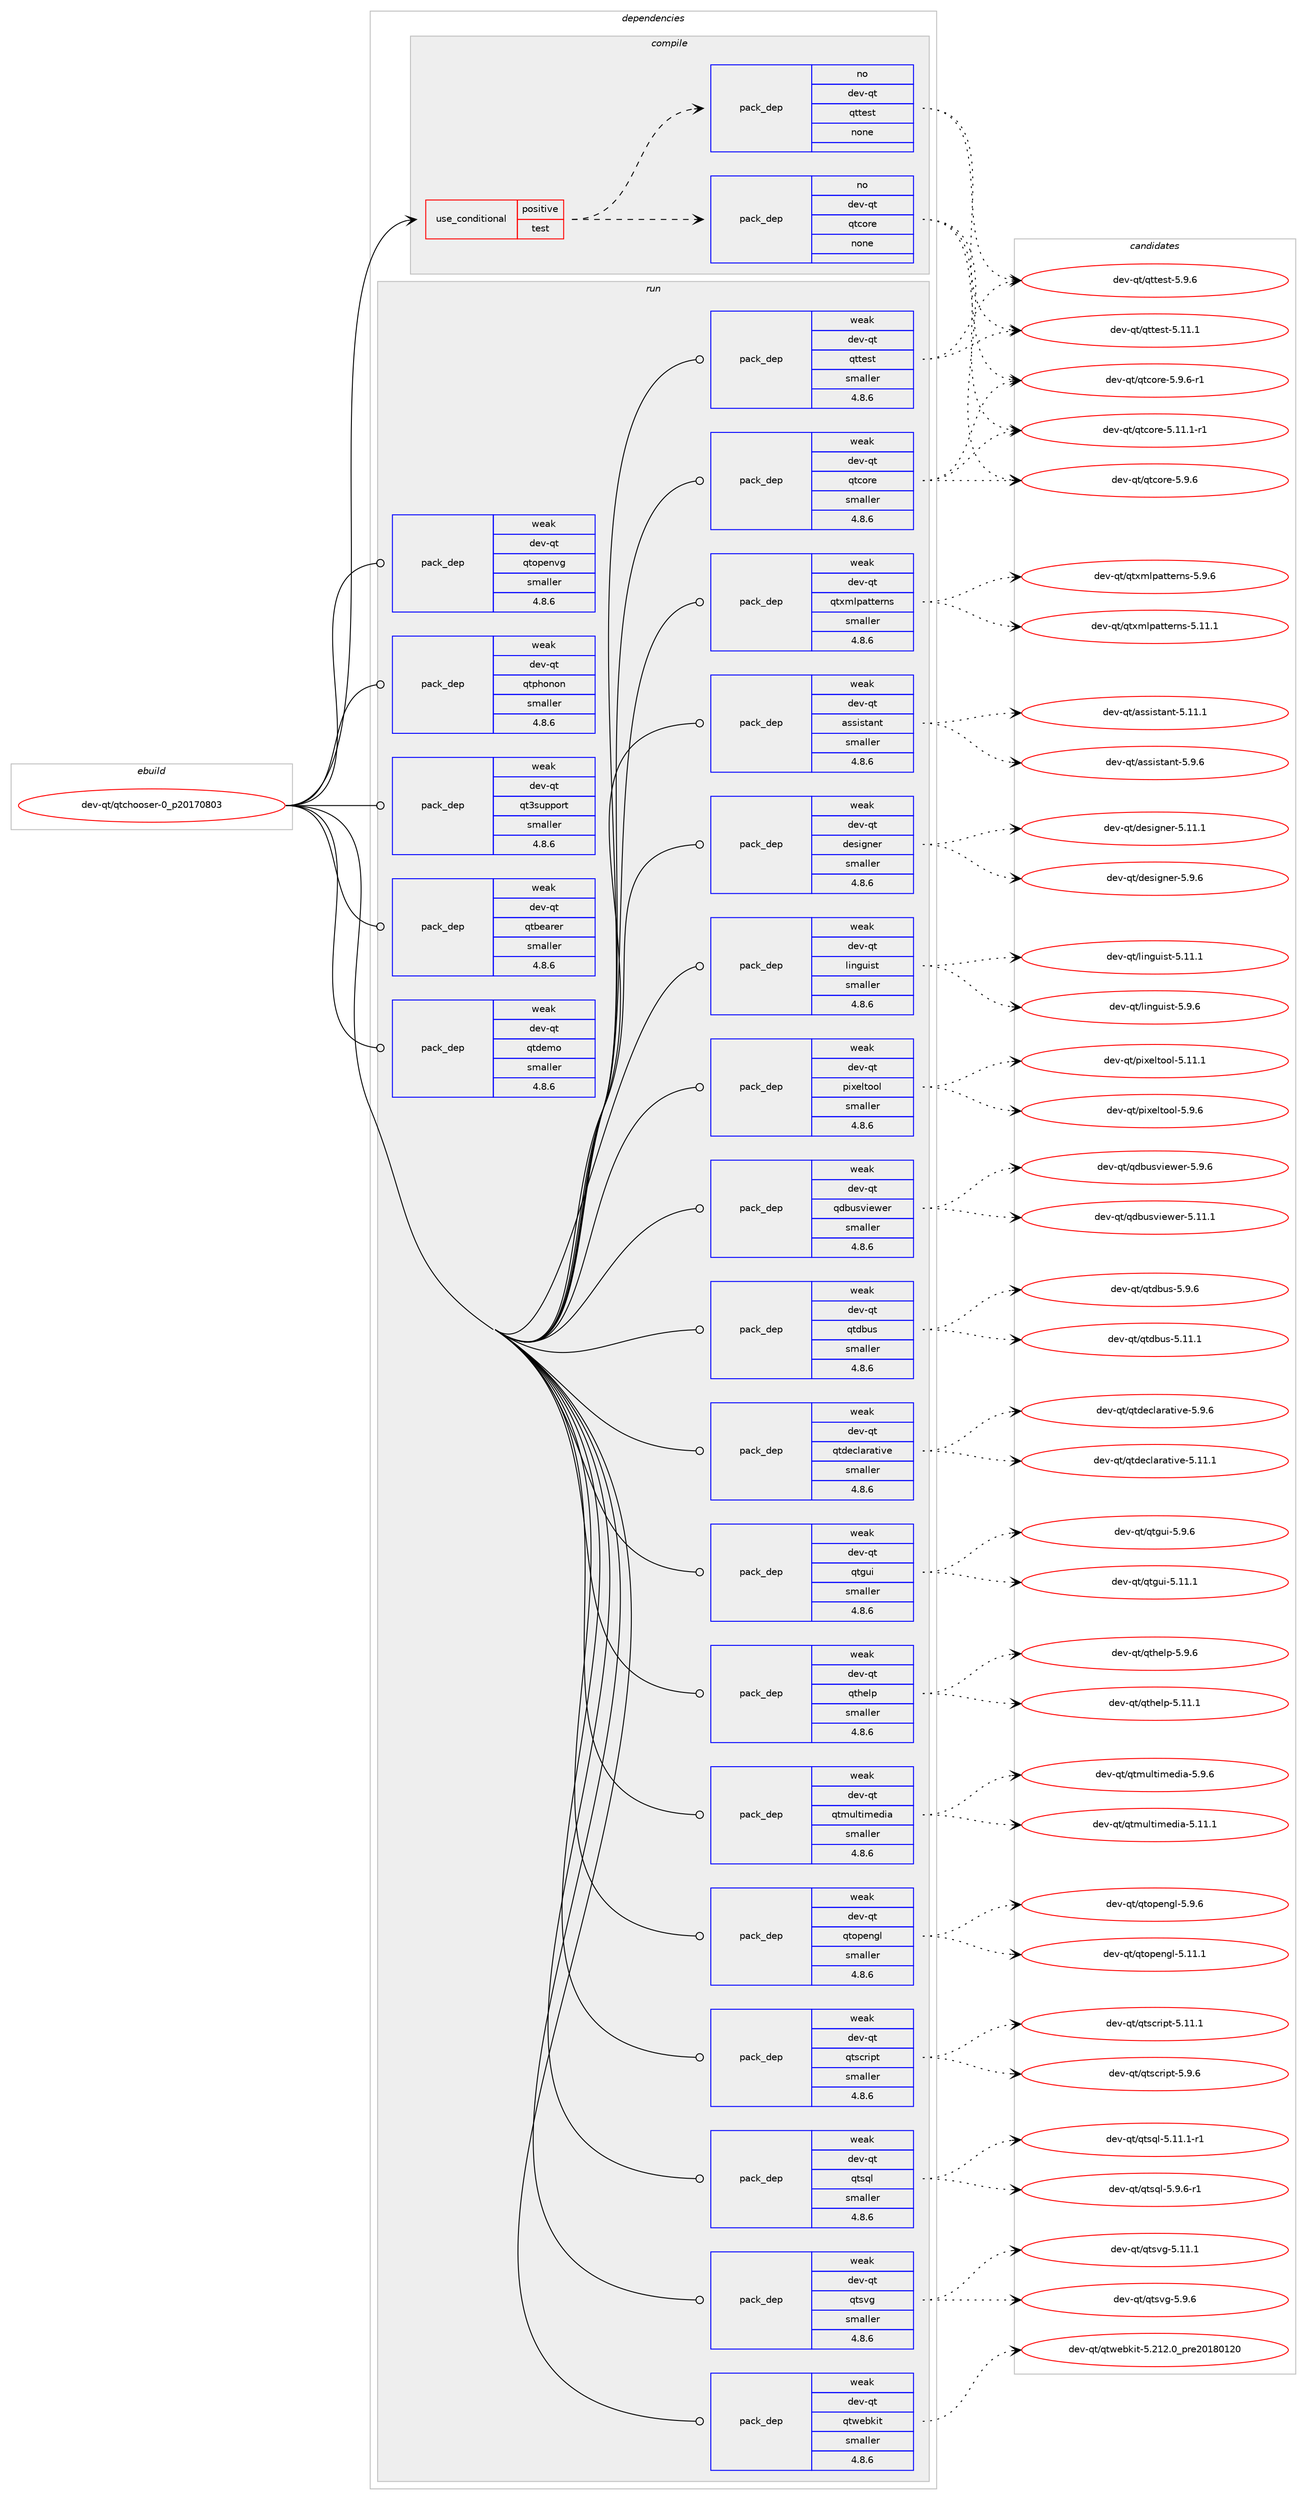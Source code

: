 digraph prolog {

# *************
# Graph options
# *************

newrank=true;
concentrate=true;
compound=true;
graph [rankdir=LR,fontname=Helvetica,fontsize=10,ranksep=1.5];#, ranksep=2.5, nodesep=0.2];
edge  [arrowhead=vee];
node  [fontname=Helvetica,fontsize=10];

# **********
# The ebuild
# **********

subgraph cluster_leftcol {
color=gray;
rank=same;
label=<<i>ebuild</i>>;
id [label="dev-qt/qtchooser-0_p20170803", color=red, width=4, href="../dev-qt/qtchooser-0_p20170803.svg"];
}

# ****************
# The dependencies
# ****************

subgraph cluster_midcol {
color=gray;
label=<<i>dependencies</i>>;
subgraph cluster_compile {
fillcolor="#eeeeee";
style=filled;
label=<<i>compile</i>>;
subgraph cond1033 {
dependency4707 [label=<<TABLE BORDER="0" CELLBORDER="1" CELLSPACING="0" CELLPADDING="4"><TR><TD ROWSPAN="3" CELLPADDING="10">use_conditional</TD></TR><TR><TD>positive</TD></TR><TR><TD>test</TD></TR></TABLE>>, shape=none, color=red];
subgraph pack3557 {
dependency4708 [label=<<TABLE BORDER="0" CELLBORDER="1" CELLSPACING="0" CELLPADDING="4" WIDTH="220"><TR><TD ROWSPAN="6" CELLPADDING="30">pack_dep</TD></TR><TR><TD WIDTH="110">no</TD></TR><TR><TD>dev-qt</TD></TR><TR><TD>qtcore</TD></TR><TR><TD>none</TD></TR><TR><TD></TD></TR></TABLE>>, shape=none, color=blue];
}
dependency4707:e -> dependency4708:w [weight=20,style="dashed",arrowhead="vee"];
subgraph pack3558 {
dependency4709 [label=<<TABLE BORDER="0" CELLBORDER="1" CELLSPACING="0" CELLPADDING="4" WIDTH="220"><TR><TD ROWSPAN="6" CELLPADDING="30">pack_dep</TD></TR><TR><TD WIDTH="110">no</TD></TR><TR><TD>dev-qt</TD></TR><TR><TD>qttest</TD></TR><TR><TD>none</TD></TR><TR><TD></TD></TR></TABLE>>, shape=none, color=blue];
}
dependency4707:e -> dependency4709:w [weight=20,style="dashed",arrowhead="vee"];
}
id:e -> dependency4707:w [weight=20,style="solid",arrowhead="vee"];
}
subgraph cluster_compileandrun {
fillcolor="#eeeeee";
style=filled;
label=<<i>compile and run</i>>;
}
subgraph cluster_run {
fillcolor="#eeeeee";
style=filled;
label=<<i>run</i>>;
subgraph pack3559 {
dependency4710 [label=<<TABLE BORDER="0" CELLBORDER="1" CELLSPACING="0" CELLPADDING="4" WIDTH="220"><TR><TD ROWSPAN="6" CELLPADDING="30">pack_dep</TD></TR><TR><TD WIDTH="110">weak</TD></TR><TR><TD>dev-qt</TD></TR><TR><TD>assistant</TD></TR><TR><TD>smaller</TD></TR><TR><TD>4.8.6</TD></TR></TABLE>>, shape=none, color=blue];
}
id:e -> dependency4710:w [weight=20,style="solid",arrowhead="odot"];
subgraph pack3560 {
dependency4711 [label=<<TABLE BORDER="0" CELLBORDER="1" CELLSPACING="0" CELLPADDING="4" WIDTH="220"><TR><TD ROWSPAN="6" CELLPADDING="30">pack_dep</TD></TR><TR><TD WIDTH="110">weak</TD></TR><TR><TD>dev-qt</TD></TR><TR><TD>designer</TD></TR><TR><TD>smaller</TD></TR><TR><TD>4.8.6</TD></TR></TABLE>>, shape=none, color=blue];
}
id:e -> dependency4711:w [weight=20,style="solid",arrowhead="odot"];
subgraph pack3561 {
dependency4712 [label=<<TABLE BORDER="0" CELLBORDER="1" CELLSPACING="0" CELLPADDING="4" WIDTH="220"><TR><TD ROWSPAN="6" CELLPADDING="30">pack_dep</TD></TR><TR><TD WIDTH="110">weak</TD></TR><TR><TD>dev-qt</TD></TR><TR><TD>linguist</TD></TR><TR><TD>smaller</TD></TR><TR><TD>4.8.6</TD></TR></TABLE>>, shape=none, color=blue];
}
id:e -> dependency4712:w [weight=20,style="solid",arrowhead="odot"];
subgraph pack3562 {
dependency4713 [label=<<TABLE BORDER="0" CELLBORDER="1" CELLSPACING="0" CELLPADDING="4" WIDTH="220"><TR><TD ROWSPAN="6" CELLPADDING="30">pack_dep</TD></TR><TR><TD WIDTH="110">weak</TD></TR><TR><TD>dev-qt</TD></TR><TR><TD>pixeltool</TD></TR><TR><TD>smaller</TD></TR><TR><TD>4.8.6</TD></TR></TABLE>>, shape=none, color=blue];
}
id:e -> dependency4713:w [weight=20,style="solid",arrowhead="odot"];
subgraph pack3563 {
dependency4714 [label=<<TABLE BORDER="0" CELLBORDER="1" CELLSPACING="0" CELLPADDING="4" WIDTH="220"><TR><TD ROWSPAN="6" CELLPADDING="30">pack_dep</TD></TR><TR><TD WIDTH="110">weak</TD></TR><TR><TD>dev-qt</TD></TR><TR><TD>qdbusviewer</TD></TR><TR><TD>smaller</TD></TR><TR><TD>4.8.6</TD></TR></TABLE>>, shape=none, color=blue];
}
id:e -> dependency4714:w [weight=20,style="solid",arrowhead="odot"];
subgraph pack3564 {
dependency4715 [label=<<TABLE BORDER="0" CELLBORDER="1" CELLSPACING="0" CELLPADDING="4" WIDTH="220"><TR><TD ROWSPAN="6" CELLPADDING="30">pack_dep</TD></TR><TR><TD WIDTH="110">weak</TD></TR><TR><TD>dev-qt</TD></TR><TR><TD>qt3support</TD></TR><TR><TD>smaller</TD></TR><TR><TD>4.8.6</TD></TR></TABLE>>, shape=none, color=blue];
}
id:e -> dependency4715:w [weight=20,style="solid",arrowhead="odot"];
subgraph pack3565 {
dependency4716 [label=<<TABLE BORDER="0" CELLBORDER="1" CELLSPACING="0" CELLPADDING="4" WIDTH="220"><TR><TD ROWSPAN="6" CELLPADDING="30">pack_dep</TD></TR><TR><TD WIDTH="110">weak</TD></TR><TR><TD>dev-qt</TD></TR><TR><TD>qtbearer</TD></TR><TR><TD>smaller</TD></TR><TR><TD>4.8.6</TD></TR></TABLE>>, shape=none, color=blue];
}
id:e -> dependency4716:w [weight=20,style="solid",arrowhead="odot"];
subgraph pack3566 {
dependency4717 [label=<<TABLE BORDER="0" CELLBORDER="1" CELLSPACING="0" CELLPADDING="4" WIDTH="220"><TR><TD ROWSPAN="6" CELLPADDING="30">pack_dep</TD></TR><TR><TD WIDTH="110">weak</TD></TR><TR><TD>dev-qt</TD></TR><TR><TD>qtcore</TD></TR><TR><TD>smaller</TD></TR><TR><TD>4.8.6</TD></TR></TABLE>>, shape=none, color=blue];
}
id:e -> dependency4717:w [weight=20,style="solid",arrowhead="odot"];
subgraph pack3567 {
dependency4718 [label=<<TABLE BORDER="0" CELLBORDER="1" CELLSPACING="0" CELLPADDING="4" WIDTH="220"><TR><TD ROWSPAN="6" CELLPADDING="30">pack_dep</TD></TR><TR><TD WIDTH="110">weak</TD></TR><TR><TD>dev-qt</TD></TR><TR><TD>qtdbus</TD></TR><TR><TD>smaller</TD></TR><TR><TD>4.8.6</TD></TR></TABLE>>, shape=none, color=blue];
}
id:e -> dependency4718:w [weight=20,style="solid",arrowhead="odot"];
subgraph pack3568 {
dependency4719 [label=<<TABLE BORDER="0" CELLBORDER="1" CELLSPACING="0" CELLPADDING="4" WIDTH="220"><TR><TD ROWSPAN="6" CELLPADDING="30">pack_dep</TD></TR><TR><TD WIDTH="110">weak</TD></TR><TR><TD>dev-qt</TD></TR><TR><TD>qtdeclarative</TD></TR><TR><TD>smaller</TD></TR><TR><TD>4.8.6</TD></TR></TABLE>>, shape=none, color=blue];
}
id:e -> dependency4719:w [weight=20,style="solid",arrowhead="odot"];
subgraph pack3569 {
dependency4720 [label=<<TABLE BORDER="0" CELLBORDER="1" CELLSPACING="0" CELLPADDING="4" WIDTH="220"><TR><TD ROWSPAN="6" CELLPADDING="30">pack_dep</TD></TR><TR><TD WIDTH="110">weak</TD></TR><TR><TD>dev-qt</TD></TR><TR><TD>qtdemo</TD></TR><TR><TD>smaller</TD></TR><TR><TD>4.8.6</TD></TR></TABLE>>, shape=none, color=blue];
}
id:e -> dependency4720:w [weight=20,style="solid",arrowhead="odot"];
subgraph pack3570 {
dependency4721 [label=<<TABLE BORDER="0" CELLBORDER="1" CELLSPACING="0" CELLPADDING="4" WIDTH="220"><TR><TD ROWSPAN="6" CELLPADDING="30">pack_dep</TD></TR><TR><TD WIDTH="110">weak</TD></TR><TR><TD>dev-qt</TD></TR><TR><TD>qtgui</TD></TR><TR><TD>smaller</TD></TR><TR><TD>4.8.6</TD></TR></TABLE>>, shape=none, color=blue];
}
id:e -> dependency4721:w [weight=20,style="solid",arrowhead="odot"];
subgraph pack3571 {
dependency4722 [label=<<TABLE BORDER="0" CELLBORDER="1" CELLSPACING="0" CELLPADDING="4" WIDTH="220"><TR><TD ROWSPAN="6" CELLPADDING="30">pack_dep</TD></TR><TR><TD WIDTH="110">weak</TD></TR><TR><TD>dev-qt</TD></TR><TR><TD>qthelp</TD></TR><TR><TD>smaller</TD></TR><TR><TD>4.8.6</TD></TR></TABLE>>, shape=none, color=blue];
}
id:e -> dependency4722:w [weight=20,style="solid",arrowhead="odot"];
subgraph pack3572 {
dependency4723 [label=<<TABLE BORDER="0" CELLBORDER="1" CELLSPACING="0" CELLPADDING="4" WIDTH="220"><TR><TD ROWSPAN="6" CELLPADDING="30">pack_dep</TD></TR><TR><TD WIDTH="110">weak</TD></TR><TR><TD>dev-qt</TD></TR><TR><TD>qtmultimedia</TD></TR><TR><TD>smaller</TD></TR><TR><TD>4.8.6</TD></TR></TABLE>>, shape=none, color=blue];
}
id:e -> dependency4723:w [weight=20,style="solid",arrowhead="odot"];
subgraph pack3573 {
dependency4724 [label=<<TABLE BORDER="0" CELLBORDER="1" CELLSPACING="0" CELLPADDING="4" WIDTH="220"><TR><TD ROWSPAN="6" CELLPADDING="30">pack_dep</TD></TR><TR><TD WIDTH="110">weak</TD></TR><TR><TD>dev-qt</TD></TR><TR><TD>qtopengl</TD></TR><TR><TD>smaller</TD></TR><TR><TD>4.8.6</TD></TR></TABLE>>, shape=none, color=blue];
}
id:e -> dependency4724:w [weight=20,style="solid",arrowhead="odot"];
subgraph pack3574 {
dependency4725 [label=<<TABLE BORDER="0" CELLBORDER="1" CELLSPACING="0" CELLPADDING="4" WIDTH="220"><TR><TD ROWSPAN="6" CELLPADDING="30">pack_dep</TD></TR><TR><TD WIDTH="110">weak</TD></TR><TR><TD>dev-qt</TD></TR><TR><TD>qtopenvg</TD></TR><TR><TD>smaller</TD></TR><TR><TD>4.8.6</TD></TR></TABLE>>, shape=none, color=blue];
}
id:e -> dependency4725:w [weight=20,style="solid",arrowhead="odot"];
subgraph pack3575 {
dependency4726 [label=<<TABLE BORDER="0" CELLBORDER="1" CELLSPACING="0" CELLPADDING="4" WIDTH="220"><TR><TD ROWSPAN="6" CELLPADDING="30">pack_dep</TD></TR><TR><TD WIDTH="110">weak</TD></TR><TR><TD>dev-qt</TD></TR><TR><TD>qtphonon</TD></TR><TR><TD>smaller</TD></TR><TR><TD>4.8.6</TD></TR></TABLE>>, shape=none, color=blue];
}
id:e -> dependency4726:w [weight=20,style="solid",arrowhead="odot"];
subgraph pack3576 {
dependency4727 [label=<<TABLE BORDER="0" CELLBORDER="1" CELLSPACING="0" CELLPADDING="4" WIDTH="220"><TR><TD ROWSPAN="6" CELLPADDING="30">pack_dep</TD></TR><TR><TD WIDTH="110">weak</TD></TR><TR><TD>dev-qt</TD></TR><TR><TD>qtscript</TD></TR><TR><TD>smaller</TD></TR><TR><TD>4.8.6</TD></TR></TABLE>>, shape=none, color=blue];
}
id:e -> dependency4727:w [weight=20,style="solid",arrowhead="odot"];
subgraph pack3577 {
dependency4728 [label=<<TABLE BORDER="0" CELLBORDER="1" CELLSPACING="0" CELLPADDING="4" WIDTH="220"><TR><TD ROWSPAN="6" CELLPADDING="30">pack_dep</TD></TR><TR><TD WIDTH="110">weak</TD></TR><TR><TD>dev-qt</TD></TR><TR><TD>qtsql</TD></TR><TR><TD>smaller</TD></TR><TR><TD>4.8.6</TD></TR></TABLE>>, shape=none, color=blue];
}
id:e -> dependency4728:w [weight=20,style="solid",arrowhead="odot"];
subgraph pack3578 {
dependency4729 [label=<<TABLE BORDER="0" CELLBORDER="1" CELLSPACING="0" CELLPADDING="4" WIDTH="220"><TR><TD ROWSPAN="6" CELLPADDING="30">pack_dep</TD></TR><TR><TD WIDTH="110">weak</TD></TR><TR><TD>dev-qt</TD></TR><TR><TD>qtsvg</TD></TR><TR><TD>smaller</TD></TR><TR><TD>4.8.6</TD></TR></TABLE>>, shape=none, color=blue];
}
id:e -> dependency4729:w [weight=20,style="solid",arrowhead="odot"];
subgraph pack3579 {
dependency4730 [label=<<TABLE BORDER="0" CELLBORDER="1" CELLSPACING="0" CELLPADDING="4" WIDTH="220"><TR><TD ROWSPAN="6" CELLPADDING="30">pack_dep</TD></TR><TR><TD WIDTH="110">weak</TD></TR><TR><TD>dev-qt</TD></TR><TR><TD>qttest</TD></TR><TR><TD>smaller</TD></TR><TR><TD>4.8.6</TD></TR></TABLE>>, shape=none, color=blue];
}
id:e -> dependency4730:w [weight=20,style="solid",arrowhead="odot"];
subgraph pack3580 {
dependency4731 [label=<<TABLE BORDER="0" CELLBORDER="1" CELLSPACING="0" CELLPADDING="4" WIDTH="220"><TR><TD ROWSPAN="6" CELLPADDING="30">pack_dep</TD></TR><TR><TD WIDTH="110">weak</TD></TR><TR><TD>dev-qt</TD></TR><TR><TD>qtwebkit</TD></TR><TR><TD>smaller</TD></TR><TR><TD>4.8.6</TD></TR></TABLE>>, shape=none, color=blue];
}
id:e -> dependency4731:w [weight=20,style="solid",arrowhead="odot"];
subgraph pack3581 {
dependency4732 [label=<<TABLE BORDER="0" CELLBORDER="1" CELLSPACING="0" CELLPADDING="4" WIDTH="220"><TR><TD ROWSPAN="6" CELLPADDING="30">pack_dep</TD></TR><TR><TD WIDTH="110">weak</TD></TR><TR><TD>dev-qt</TD></TR><TR><TD>qtxmlpatterns</TD></TR><TR><TD>smaller</TD></TR><TR><TD>4.8.6</TD></TR></TABLE>>, shape=none, color=blue];
}
id:e -> dependency4732:w [weight=20,style="solid",arrowhead="odot"];
}
}

# **************
# The candidates
# **************

subgraph cluster_choices {
rank=same;
color=gray;
label=<<i>candidates</i>>;

subgraph choice3557 {
color=black;
nodesep=1;
choice100101118451131164711311699111114101455346494946494511449 [label="dev-qt/qtcore-5.11.1-r1", color=red, width=4,href="../dev-qt/qtcore-5.11.1-r1.svg"];
choice100101118451131164711311699111114101455346574654 [label="dev-qt/qtcore-5.9.6", color=red, width=4,href="../dev-qt/qtcore-5.9.6.svg"];
choice1001011184511311647113116991111141014553465746544511449 [label="dev-qt/qtcore-5.9.6-r1", color=red, width=4,href="../dev-qt/qtcore-5.9.6-r1.svg"];
dependency4708:e -> choice100101118451131164711311699111114101455346494946494511449:w [style=dotted,weight="100"];
dependency4708:e -> choice100101118451131164711311699111114101455346574654:w [style=dotted,weight="100"];
dependency4708:e -> choice1001011184511311647113116991111141014553465746544511449:w [style=dotted,weight="100"];
}
subgraph choice3558 {
color=black;
nodesep=1;
choice100101118451131164711311611610111511645534649494649 [label="dev-qt/qttest-5.11.1", color=red, width=4,href="../dev-qt/qttest-5.11.1.svg"];
choice1001011184511311647113116116101115116455346574654 [label="dev-qt/qttest-5.9.6", color=red, width=4,href="../dev-qt/qttest-5.9.6.svg"];
dependency4709:e -> choice100101118451131164711311611610111511645534649494649:w [style=dotted,weight="100"];
dependency4709:e -> choice1001011184511311647113116116101115116455346574654:w [style=dotted,weight="100"];
}
subgraph choice3559 {
color=black;
nodesep=1;
choice1001011184511311647971151151051151169711011645534649494649 [label="dev-qt/assistant-5.11.1", color=red, width=4,href="../dev-qt/assistant-5.11.1.svg"];
choice10010111845113116479711511510511511697110116455346574654 [label="dev-qt/assistant-5.9.6", color=red, width=4,href="../dev-qt/assistant-5.9.6.svg"];
dependency4710:e -> choice1001011184511311647971151151051151169711011645534649494649:w [style=dotted,weight="100"];
dependency4710:e -> choice10010111845113116479711511510511511697110116455346574654:w [style=dotted,weight="100"];
}
subgraph choice3560 {
color=black;
nodesep=1;
choice100101118451131164710010111510510311010111445534649494649 [label="dev-qt/designer-5.11.1", color=red, width=4,href="../dev-qt/designer-5.11.1.svg"];
choice1001011184511311647100101115105103110101114455346574654 [label="dev-qt/designer-5.9.6", color=red, width=4,href="../dev-qt/designer-5.9.6.svg"];
dependency4711:e -> choice100101118451131164710010111510510311010111445534649494649:w [style=dotted,weight="100"];
dependency4711:e -> choice1001011184511311647100101115105103110101114455346574654:w [style=dotted,weight="100"];
}
subgraph choice3561 {
color=black;
nodesep=1;
choice100101118451131164710810511010311710511511645534649494649 [label="dev-qt/linguist-5.11.1", color=red, width=4,href="../dev-qt/linguist-5.11.1.svg"];
choice1001011184511311647108105110103117105115116455346574654 [label="dev-qt/linguist-5.9.6", color=red, width=4,href="../dev-qt/linguist-5.9.6.svg"];
dependency4712:e -> choice100101118451131164710810511010311710511511645534649494649:w [style=dotted,weight="100"];
dependency4712:e -> choice1001011184511311647108105110103117105115116455346574654:w [style=dotted,weight="100"];
}
subgraph choice3562 {
color=black;
nodesep=1;
choice100101118451131164711210512010110811611111110845534649494649 [label="dev-qt/pixeltool-5.11.1", color=red, width=4,href="../dev-qt/pixeltool-5.11.1.svg"];
choice1001011184511311647112105120101108116111111108455346574654 [label="dev-qt/pixeltool-5.9.6", color=red, width=4,href="../dev-qt/pixeltool-5.9.6.svg"];
dependency4713:e -> choice100101118451131164711210512010110811611111110845534649494649:w [style=dotted,weight="100"];
dependency4713:e -> choice1001011184511311647112105120101108116111111108455346574654:w [style=dotted,weight="100"];
}
subgraph choice3563 {
color=black;
nodesep=1;
choice10010111845113116471131009811711511810510111910111445534649494649 [label="dev-qt/qdbusviewer-5.11.1", color=red, width=4,href="../dev-qt/qdbusviewer-5.11.1.svg"];
choice100101118451131164711310098117115118105101119101114455346574654 [label="dev-qt/qdbusviewer-5.9.6", color=red, width=4,href="../dev-qt/qdbusviewer-5.9.6.svg"];
dependency4714:e -> choice10010111845113116471131009811711511810510111910111445534649494649:w [style=dotted,weight="100"];
dependency4714:e -> choice100101118451131164711310098117115118105101119101114455346574654:w [style=dotted,weight="100"];
}
subgraph choice3564 {
color=black;
nodesep=1;
}
subgraph choice3565 {
color=black;
nodesep=1;
}
subgraph choice3566 {
color=black;
nodesep=1;
choice100101118451131164711311699111114101455346494946494511449 [label="dev-qt/qtcore-5.11.1-r1", color=red, width=4,href="../dev-qt/qtcore-5.11.1-r1.svg"];
choice100101118451131164711311699111114101455346574654 [label="dev-qt/qtcore-5.9.6", color=red, width=4,href="../dev-qt/qtcore-5.9.6.svg"];
choice1001011184511311647113116991111141014553465746544511449 [label="dev-qt/qtcore-5.9.6-r1", color=red, width=4,href="../dev-qt/qtcore-5.9.6-r1.svg"];
dependency4717:e -> choice100101118451131164711311699111114101455346494946494511449:w [style=dotted,weight="100"];
dependency4717:e -> choice100101118451131164711311699111114101455346574654:w [style=dotted,weight="100"];
dependency4717:e -> choice1001011184511311647113116991111141014553465746544511449:w [style=dotted,weight="100"];
}
subgraph choice3567 {
color=black;
nodesep=1;
choice10010111845113116471131161009811711545534649494649 [label="dev-qt/qtdbus-5.11.1", color=red, width=4,href="../dev-qt/qtdbus-5.11.1.svg"];
choice100101118451131164711311610098117115455346574654 [label="dev-qt/qtdbus-5.9.6", color=red, width=4,href="../dev-qt/qtdbus-5.9.6.svg"];
dependency4718:e -> choice10010111845113116471131161009811711545534649494649:w [style=dotted,weight="100"];
dependency4718:e -> choice100101118451131164711311610098117115455346574654:w [style=dotted,weight="100"];
}
subgraph choice3568 {
color=black;
nodesep=1;
choice100101118451131164711311610010199108971149711610511810145534649494649 [label="dev-qt/qtdeclarative-5.11.1", color=red, width=4,href="../dev-qt/qtdeclarative-5.11.1.svg"];
choice1001011184511311647113116100101991089711497116105118101455346574654 [label="dev-qt/qtdeclarative-5.9.6", color=red, width=4,href="../dev-qt/qtdeclarative-5.9.6.svg"];
dependency4719:e -> choice100101118451131164711311610010199108971149711610511810145534649494649:w [style=dotted,weight="100"];
dependency4719:e -> choice1001011184511311647113116100101991089711497116105118101455346574654:w [style=dotted,weight="100"];
}
subgraph choice3569 {
color=black;
nodesep=1;
}
subgraph choice3570 {
color=black;
nodesep=1;
choice100101118451131164711311610311710545534649494649 [label="dev-qt/qtgui-5.11.1", color=red, width=4,href="../dev-qt/qtgui-5.11.1.svg"];
choice1001011184511311647113116103117105455346574654 [label="dev-qt/qtgui-5.9.6", color=red, width=4,href="../dev-qt/qtgui-5.9.6.svg"];
dependency4721:e -> choice100101118451131164711311610311710545534649494649:w [style=dotted,weight="100"];
dependency4721:e -> choice1001011184511311647113116103117105455346574654:w [style=dotted,weight="100"];
}
subgraph choice3571 {
color=black;
nodesep=1;
choice100101118451131164711311610410110811245534649494649 [label="dev-qt/qthelp-5.11.1", color=red, width=4,href="../dev-qt/qthelp-5.11.1.svg"];
choice1001011184511311647113116104101108112455346574654 [label="dev-qt/qthelp-5.9.6", color=red, width=4,href="../dev-qt/qthelp-5.9.6.svg"];
dependency4722:e -> choice100101118451131164711311610410110811245534649494649:w [style=dotted,weight="100"];
dependency4722:e -> choice1001011184511311647113116104101108112455346574654:w [style=dotted,weight="100"];
}
subgraph choice3572 {
color=black;
nodesep=1;
choice10010111845113116471131161091171081161051091011001059745534649494649 [label="dev-qt/qtmultimedia-5.11.1", color=red, width=4,href="../dev-qt/qtmultimedia-5.11.1.svg"];
choice100101118451131164711311610911710811610510910110010597455346574654 [label="dev-qt/qtmultimedia-5.9.6", color=red, width=4,href="../dev-qt/qtmultimedia-5.9.6.svg"];
dependency4723:e -> choice10010111845113116471131161091171081161051091011001059745534649494649:w [style=dotted,weight="100"];
dependency4723:e -> choice100101118451131164711311610911710811610510910110010597455346574654:w [style=dotted,weight="100"];
}
subgraph choice3573 {
color=black;
nodesep=1;
choice100101118451131164711311611111210111010310845534649494649 [label="dev-qt/qtopengl-5.11.1", color=red, width=4,href="../dev-qt/qtopengl-5.11.1.svg"];
choice1001011184511311647113116111112101110103108455346574654 [label="dev-qt/qtopengl-5.9.6", color=red, width=4,href="../dev-qt/qtopengl-5.9.6.svg"];
dependency4724:e -> choice100101118451131164711311611111210111010310845534649494649:w [style=dotted,weight="100"];
dependency4724:e -> choice1001011184511311647113116111112101110103108455346574654:w [style=dotted,weight="100"];
}
subgraph choice3574 {
color=black;
nodesep=1;
}
subgraph choice3575 {
color=black;
nodesep=1;
}
subgraph choice3576 {
color=black;
nodesep=1;
choice10010111845113116471131161159911410511211645534649494649 [label="dev-qt/qtscript-5.11.1", color=red, width=4,href="../dev-qt/qtscript-5.11.1.svg"];
choice100101118451131164711311611599114105112116455346574654 [label="dev-qt/qtscript-5.9.6", color=red, width=4,href="../dev-qt/qtscript-5.9.6.svg"];
dependency4727:e -> choice10010111845113116471131161159911410511211645534649494649:w [style=dotted,weight="100"];
dependency4727:e -> choice100101118451131164711311611599114105112116455346574654:w [style=dotted,weight="100"];
}
subgraph choice3577 {
color=black;
nodesep=1;
choice1001011184511311647113116115113108455346494946494511449 [label="dev-qt/qtsql-5.11.1-r1", color=red, width=4,href="../dev-qt/qtsql-5.11.1-r1.svg"];
choice10010111845113116471131161151131084553465746544511449 [label="dev-qt/qtsql-5.9.6-r1", color=red, width=4,href="../dev-qt/qtsql-5.9.6-r1.svg"];
dependency4728:e -> choice1001011184511311647113116115113108455346494946494511449:w [style=dotted,weight="100"];
dependency4728:e -> choice10010111845113116471131161151131084553465746544511449:w [style=dotted,weight="100"];
}
subgraph choice3578 {
color=black;
nodesep=1;
choice100101118451131164711311611511810345534649494649 [label="dev-qt/qtsvg-5.11.1", color=red, width=4,href="../dev-qt/qtsvg-5.11.1.svg"];
choice1001011184511311647113116115118103455346574654 [label="dev-qt/qtsvg-5.9.6", color=red, width=4,href="../dev-qt/qtsvg-5.9.6.svg"];
dependency4729:e -> choice100101118451131164711311611511810345534649494649:w [style=dotted,weight="100"];
dependency4729:e -> choice1001011184511311647113116115118103455346574654:w [style=dotted,weight="100"];
}
subgraph choice3579 {
color=black;
nodesep=1;
choice100101118451131164711311611610111511645534649494649 [label="dev-qt/qttest-5.11.1", color=red, width=4,href="../dev-qt/qttest-5.11.1.svg"];
choice1001011184511311647113116116101115116455346574654 [label="dev-qt/qttest-5.9.6", color=red, width=4,href="../dev-qt/qttest-5.9.6.svg"];
dependency4730:e -> choice100101118451131164711311611610111511645534649494649:w [style=dotted,weight="100"];
dependency4730:e -> choice1001011184511311647113116116101115116455346574654:w [style=dotted,weight="100"];
}
subgraph choice3580 {
color=black;
nodesep=1;
choice1001011184511311647113116119101981071051164553465049504648951121141015048495648495048 [label="dev-qt/qtwebkit-5.212.0_pre20180120", color=red, width=4,href="../dev-qt/qtwebkit-5.212.0_pre20180120.svg"];
dependency4731:e -> choice1001011184511311647113116119101981071051164553465049504648951121141015048495648495048:w [style=dotted,weight="100"];
}
subgraph choice3581 {
color=black;
nodesep=1;
choice10010111845113116471131161201091081129711611610111411011545534649494649 [label="dev-qt/qtxmlpatterns-5.11.1", color=red, width=4,href="../dev-qt/qtxmlpatterns-5.11.1.svg"];
choice100101118451131164711311612010910811297116116101114110115455346574654 [label="dev-qt/qtxmlpatterns-5.9.6", color=red, width=4,href="../dev-qt/qtxmlpatterns-5.9.6.svg"];
dependency4732:e -> choice10010111845113116471131161201091081129711611610111411011545534649494649:w [style=dotted,weight="100"];
dependency4732:e -> choice100101118451131164711311612010910811297116116101114110115455346574654:w [style=dotted,weight="100"];
}
}

}
